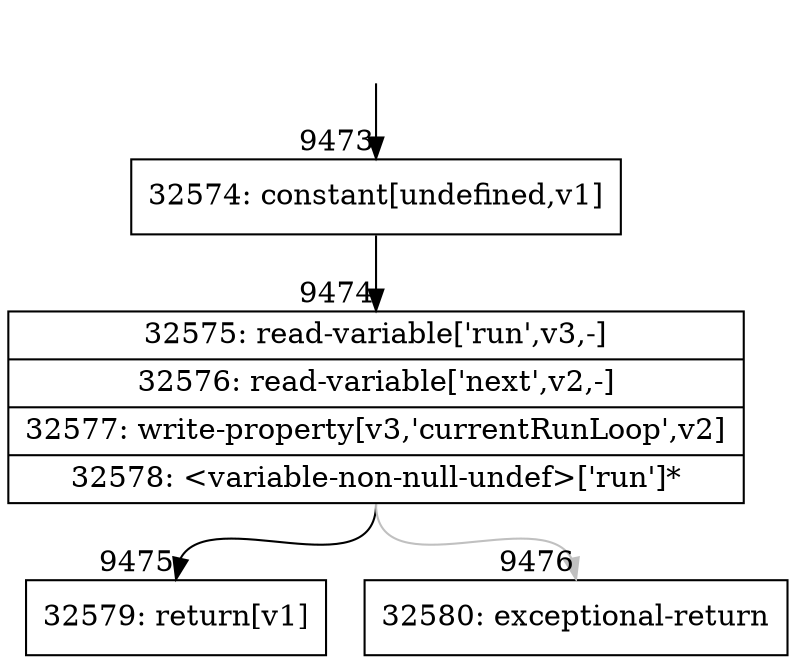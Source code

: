 digraph {
rankdir="TD"
BB_entry792[shape=none,label=""];
BB_entry792 -> BB9473 [tailport=s, headport=n, headlabel="    9473"]
BB9473 [shape=record label="{32574: constant[undefined,v1]}" ] 
BB9473 -> BB9474 [tailport=s, headport=n, headlabel="      9474"]
BB9474 [shape=record label="{32575: read-variable['run',v3,-]|32576: read-variable['next',v2,-]|32577: write-property[v3,'currentRunLoop',v2]|32578: \<variable-non-null-undef\>['run']*}" ] 
BB9474 -> BB9475 [tailport=s, headport=n, headlabel="      9475"]
BB9474 -> BB9476 [tailport=s, headport=n, color=gray, headlabel="      9476"]
BB9475 [shape=record label="{32579: return[v1]}" ] 
BB9476 [shape=record label="{32580: exceptional-return}" ] 
//#$~ 16685
}
